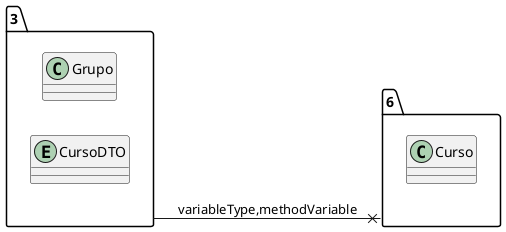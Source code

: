 @startuml 
allow_mixing
left to right direction
package "3"{
class Grupo
entity CursoDTO

}
package "6"{
class Curso

}
"3" --x "6":variableType,methodVariable
@enduml